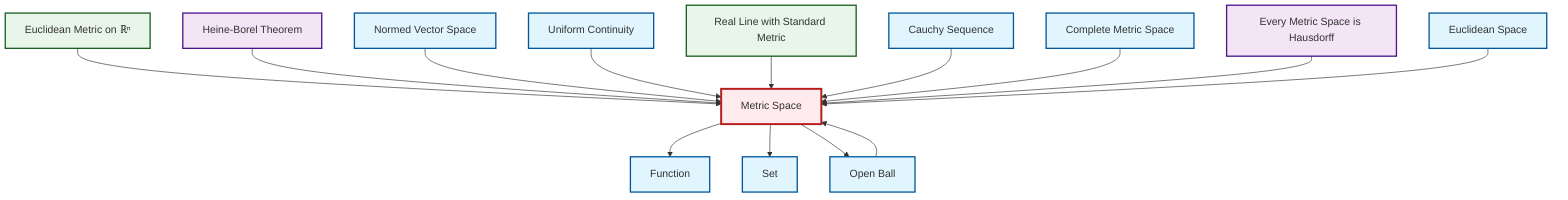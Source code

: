 graph TD
    classDef definition fill:#e1f5fe,stroke:#01579b,stroke-width:2px
    classDef theorem fill:#f3e5f5,stroke:#4a148c,stroke-width:2px
    classDef axiom fill:#fff3e0,stroke:#e65100,stroke-width:2px
    classDef example fill:#e8f5e9,stroke:#1b5e20,stroke-width:2px
    classDef current fill:#ffebee,stroke:#b71c1c,stroke-width:3px
    ex-euclidean-metric["Euclidean Metric on ℝⁿ"]:::example
    thm-heine-borel["Heine-Borel Theorem"]:::theorem
    def-metric-space["Metric Space"]:::definition
    def-complete-metric-space["Complete Metric Space"]:::definition
    def-cauchy-sequence["Cauchy Sequence"]:::definition
    def-uniform-continuity["Uniform Continuity"]:::definition
    def-normed-vector-space["Normed Vector Space"]:::definition
    def-set["Set"]:::definition
    def-open-ball["Open Ball"]:::definition
    def-euclidean-space["Euclidean Space"]:::definition
    ex-real-line-metric["Real Line with Standard Metric"]:::example
    thm-metric-hausdorff["Every Metric Space is Hausdorff"]:::theorem
    def-function["Function"]:::definition
    ex-euclidean-metric --> def-metric-space
    def-metric-space --> def-function
    thm-heine-borel --> def-metric-space
    def-normed-vector-space --> def-metric-space
    def-metric-space --> def-set
    def-metric-space --> def-open-ball
    def-open-ball --> def-metric-space
    def-uniform-continuity --> def-metric-space
    ex-real-line-metric --> def-metric-space
    def-cauchy-sequence --> def-metric-space
    def-complete-metric-space --> def-metric-space
    thm-metric-hausdorff --> def-metric-space
    def-euclidean-space --> def-metric-space
    class def-metric-space current